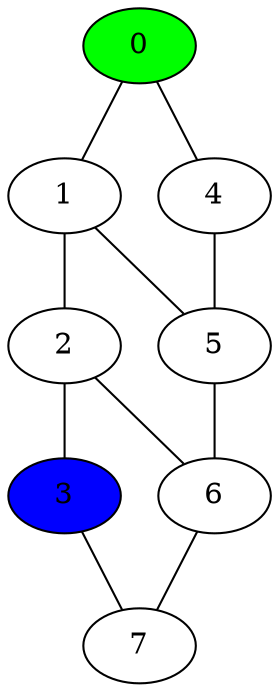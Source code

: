 graph G {
0 -- 1
0 -- 4
1 -- 2
1 -- 5
2 -- 3
2 -- 6
3 -- 7
4 -- 5
5 -- 6
6 -- 7
0 [fillcolor=green, style=filled]
3 [fillcolor=blue, style=filled]
}